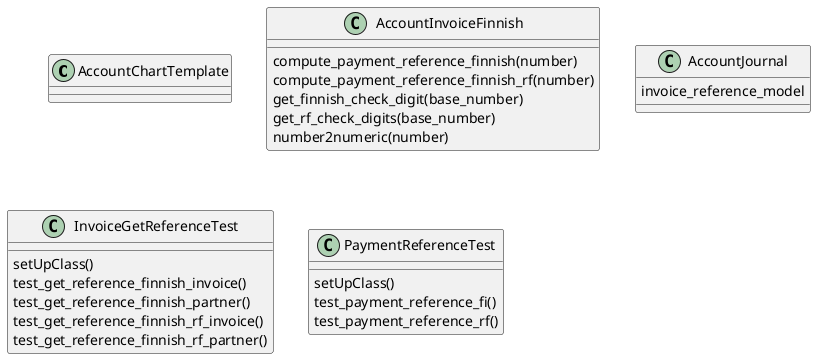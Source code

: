 @startuml classes_l10n_fi
set namespaceSeparator none
class "AccountChartTemplate" as odoo_src.odoo.addons.l10n_fi.models.template_fi.AccountChartTemplate {
}
class "AccountInvoiceFinnish" as odoo_src.odoo.addons.l10n_fi.models.account_move.AccountInvoiceFinnish {
  compute_payment_reference_finnish(number)
  compute_payment_reference_finnish_rf(number)
  get_finnish_check_digit(base_number)
  get_rf_check_digits(base_number)
  number2numeric(number)
}
class "AccountJournal" as odoo_src.odoo.addons.l10n_fi.models.account_journal.AccountJournal {
  invoice_reference_model
}
class "InvoiceGetReferenceTest" as odoo_src.odoo.addons.l10n_fi.tests.test_get_reference.InvoiceGetReferenceTest {
  setUpClass()
  test_get_reference_finnish_invoice()
  test_get_reference_finnish_partner()
  test_get_reference_finnish_rf_invoice()
  test_get_reference_finnish_rf_partner()
}
class "PaymentReferenceTest" as odoo_src.odoo.addons.l10n_fi.tests.test_references.PaymentReferenceTest {
  setUpClass()
  test_payment_reference_fi()
  test_payment_reference_rf()
}
@enduml

